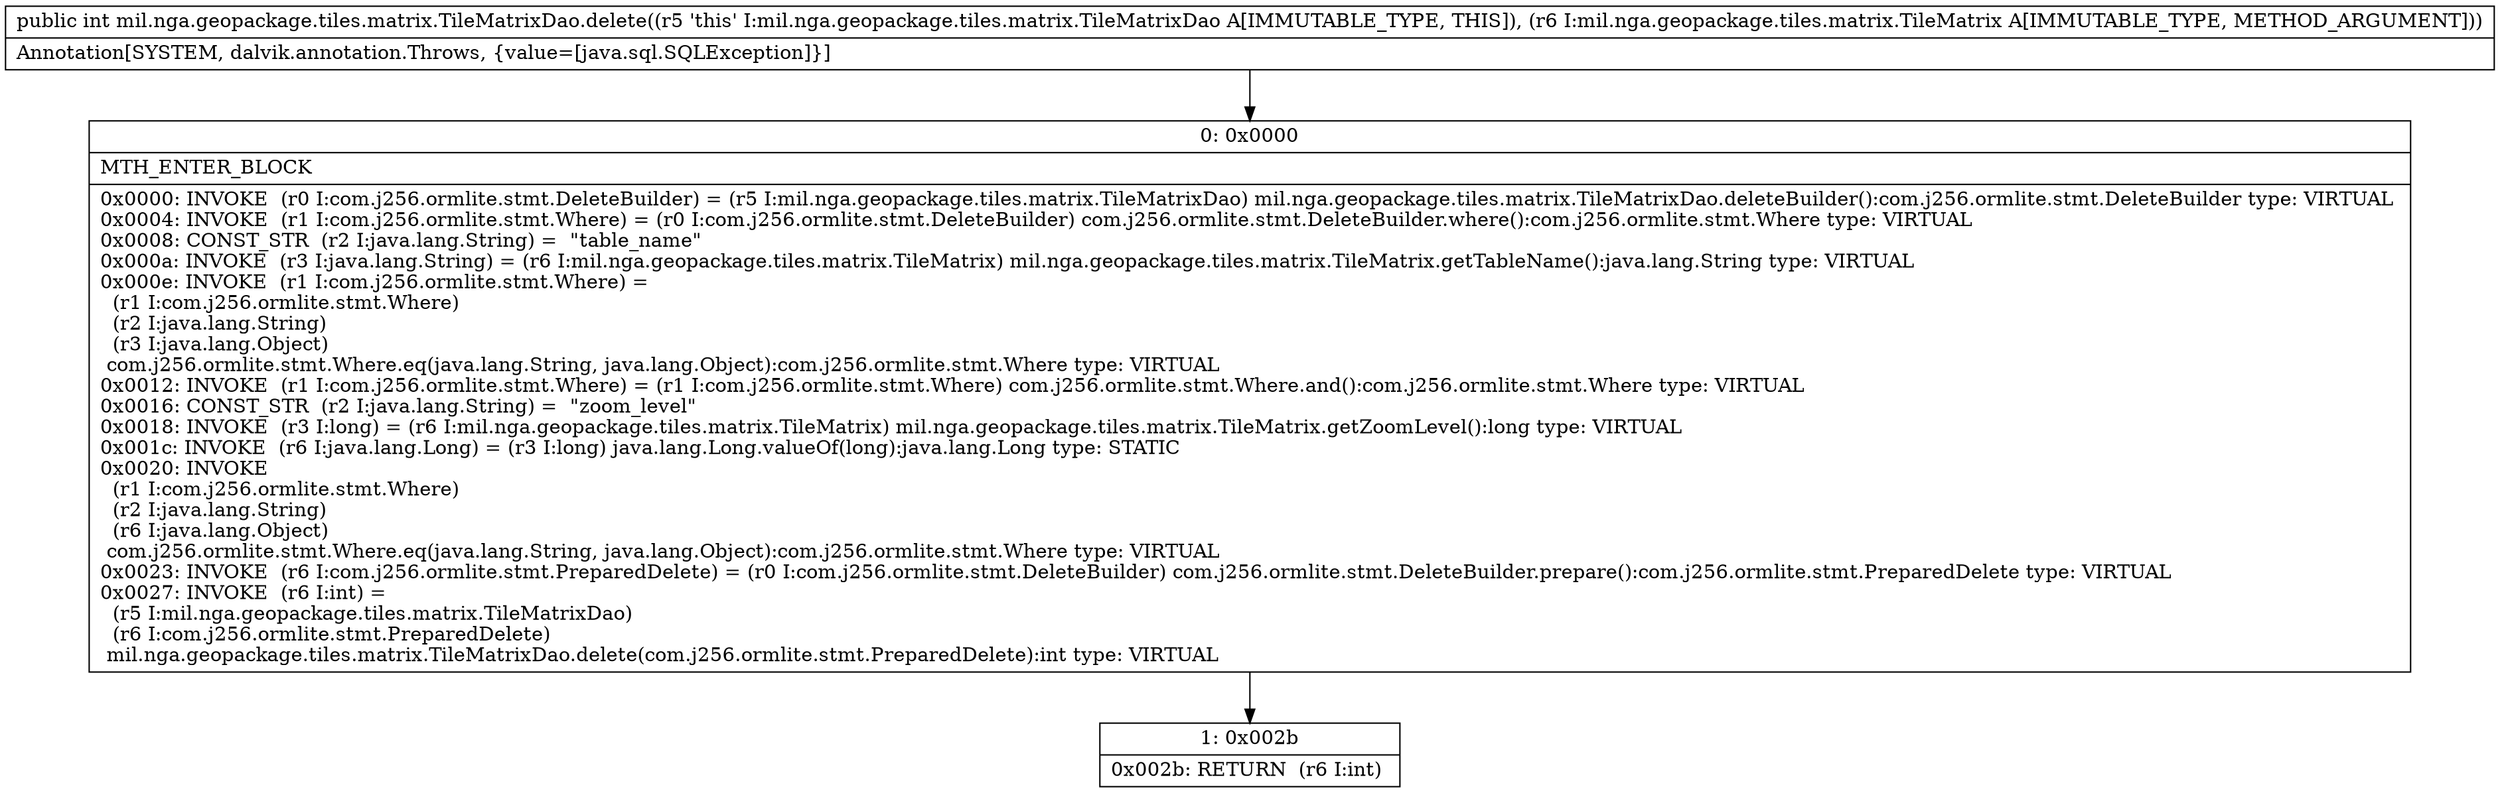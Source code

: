 digraph "CFG formil.nga.geopackage.tiles.matrix.TileMatrixDao.delete(Lmil\/nga\/geopackage\/tiles\/matrix\/TileMatrix;)I" {
Node_0 [shape=record,label="{0\:\ 0x0000|MTH_ENTER_BLOCK\l|0x0000: INVOKE  (r0 I:com.j256.ormlite.stmt.DeleteBuilder) = (r5 I:mil.nga.geopackage.tiles.matrix.TileMatrixDao) mil.nga.geopackage.tiles.matrix.TileMatrixDao.deleteBuilder():com.j256.ormlite.stmt.DeleteBuilder type: VIRTUAL \l0x0004: INVOKE  (r1 I:com.j256.ormlite.stmt.Where) = (r0 I:com.j256.ormlite.stmt.DeleteBuilder) com.j256.ormlite.stmt.DeleteBuilder.where():com.j256.ormlite.stmt.Where type: VIRTUAL \l0x0008: CONST_STR  (r2 I:java.lang.String) =  \"table_name\" \l0x000a: INVOKE  (r3 I:java.lang.String) = (r6 I:mil.nga.geopackage.tiles.matrix.TileMatrix) mil.nga.geopackage.tiles.matrix.TileMatrix.getTableName():java.lang.String type: VIRTUAL \l0x000e: INVOKE  (r1 I:com.j256.ormlite.stmt.Where) = \l  (r1 I:com.j256.ormlite.stmt.Where)\l  (r2 I:java.lang.String)\l  (r3 I:java.lang.Object)\l com.j256.ormlite.stmt.Where.eq(java.lang.String, java.lang.Object):com.j256.ormlite.stmt.Where type: VIRTUAL \l0x0012: INVOKE  (r1 I:com.j256.ormlite.stmt.Where) = (r1 I:com.j256.ormlite.stmt.Where) com.j256.ormlite.stmt.Where.and():com.j256.ormlite.stmt.Where type: VIRTUAL \l0x0016: CONST_STR  (r2 I:java.lang.String) =  \"zoom_level\" \l0x0018: INVOKE  (r3 I:long) = (r6 I:mil.nga.geopackage.tiles.matrix.TileMatrix) mil.nga.geopackage.tiles.matrix.TileMatrix.getZoomLevel():long type: VIRTUAL \l0x001c: INVOKE  (r6 I:java.lang.Long) = (r3 I:long) java.lang.Long.valueOf(long):java.lang.Long type: STATIC \l0x0020: INVOKE  \l  (r1 I:com.j256.ormlite.stmt.Where)\l  (r2 I:java.lang.String)\l  (r6 I:java.lang.Object)\l com.j256.ormlite.stmt.Where.eq(java.lang.String, java.lang.Object):com.j256.ormlite.stmt.Where type: VIRTUAL \l0x0023: INVOKE  (r6 I:com.j256.ormlite.stmt.PreparedDelete) = (r0 I:com.j256.ormlite.stmt.DeleteBuilder) com.j256.ormlite.stmt.DeleteBuilder.prepare():com.j256.ormlite.stmt.PreparedDelete type: VIRTUAL \l0x0027: INVOKE  (r6 I:int) = \l  (r5 I:mil.nga.geopackage.tiles.matrix.TileMatrixDao)\l  (r6 I:com.j256.ormlite.stmt.PreparedDelete)\l mil.nga.geopackage.tiles.matrix.TileMatrixDao.delete(com.j256.ormlite.stmt.PreparedDelete):int type: VIRTUAL \l}"];
Node_1 [shape=record,label="{1\:\ 0x002b|0x002b: RETURN  (r6 I:int) \l}"];
MethodNode[shape=record,label="{public int mil.nga.geopackage.tiles.matrix.TileMatrixDao.delete((r5 'this' I:mil.nga.geopackage.tiles.matrix.TileMatrixDao A[IMMUTABLE_TYPE, THIS]), (r6 I:mil.nga.geopackage.tiles.matrix.TileMatrix A[IMMUTABLE_TYPE, METHOD_ARGUMENT]))  | Annotation[SYSTEM, dalvik.annotation.Throws, \{value=[java.sql.SQLException]\}]\l}"];
MethodNode -> Node_0;
Node_0 -> Node_1;
}

